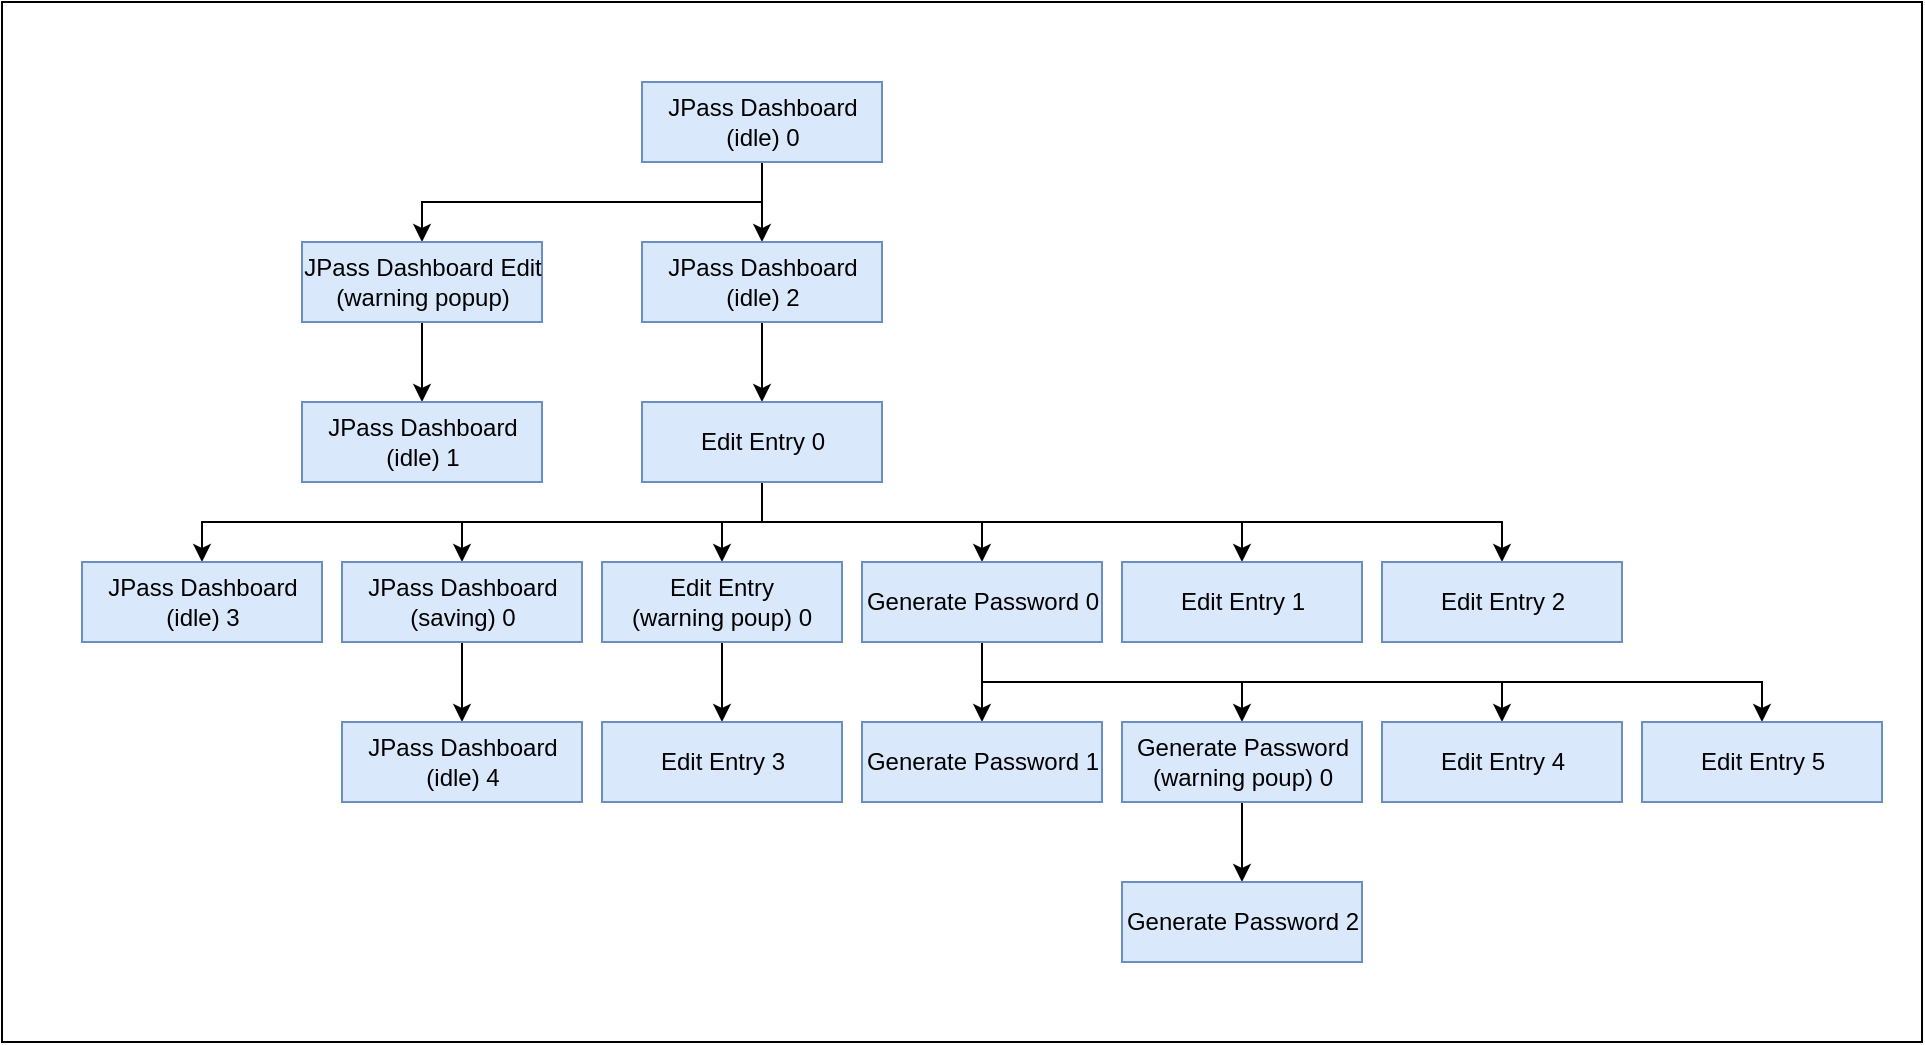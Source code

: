 <mxfile version="20.5.1" type="device"><diagram id="amqrW1gJ4K7w5JCBkm9t" name="Page-1"><mxGraphModel dx="1178" dy="641" grid="1" gridSize="10" guides="1" tooltips="1" connect="1" arrows="1" fold="1" page="1" pageScale="1" pageWidth="827" pageHeight="1169" math="0" shadow="0"><root><mxCell id="0"/><mxCell id="1" parent="0"/><mxCell id="Ei8CF15KurNhttZyVuuA-44" value="" style="rounded=0;whiteSpace=wrap;html=1;" vertex="1" parent="1"><mxGeometry x="40" width="960" height="520" as="geometry"/></mxCell><mxCell id="Ei8CF15KurNhttZyVuuA-7" style="edgeStyle=orthogonalEdgeStyle;rounded=0;orthogonalLoop=1;jettySize=auto;html=1;exitX=0.5;exitY=1;exitDx=0;exitDy=0;entryX=0.5;entryY=0;entryDx=0;entryDy=0;" edge="1" parent="1" source="QJUcf3hQXVjyApLe9Yys-1" target="Ei8CF15KurNhttZyVuuA-2"><mxGeometry relative="1" as="geometry"/></mxCell><mxCell id="Ei8CF15KurNhttZyVuuA-10" style="edgeStyle=orthogonalEdgeStyle;rounded=0;orthogonalLoop=1;jettySize=auto;html=1;exitX=0.5;exitY=1;exitDx=0;exitDy=0;entryX=0.5;entryY=0;entryDx=0;entryDy=0;" edge="1" parent="1" source="QJUcf3hQXVjyApLe9Yys-1" target="Ei8CF15KurNhttZyVuuA-8"><mxGeometry relative="1" as="geometry"/></mxCell><mxCell id="QJUcf3hQXVjyApLe9Yys-1" value="JPass Dashboard&lt;br&gt;(idle) 0" style="html=1;fillColor=#dae8fc;strokeColor=#6c8ebf;" parent="1" vertex="1"><mxGeometry x="360" y="40" width="120" height="40" as="geometry"/></mxCell><mxCell id="Ei8CF15KurNhttZyVuuA-6" style="edgeStyle=orthogonalEdgeStyle;rounded=0;orthogonalLoop=1;jettySize=auto;html=1;exitX=0.5;exitY=1;exitDx=0;exitDy=0;entryX=0.5;entryY=0;entryDx=0;entryDy=0;" edge="1" parent="1" source="Ei8CF15KurNhttZyVuuA-2" target="Ei8CF15KurNhttZyVuuA-3"><mxGeometry relative="1" as="geometry"/></mxCell><mxCell id="Ei8CF15KurNhttZyVuuA-2" value="JPass Dashboard Edit&lt;br&gt;(warning popup)" style="html=1;fillColor=#dae8fc;strokeColor=#6c8ebf;" vertex="1" parent="1"><mxGeometry x="190" y="120" width="120" height="40" as="geometry"/></mxCell><mxCell id="Ei8CF15KurNhttZyVuuA-3" value="JPass Dashboard&lt;br&gt;(idle) 1" style="html=1;fillColor=#dae8fc;strokeColor=#6c8ebf;" vertex="1" parent="1"><mxGeometry x="190" y="200" width="120" height="40" as="geometry"/></mxCell><mxCell id="Ei8CF15KurNhttZyVuuA-14" style="edgeStyle=orthogonalEdgeStyle;rounded=0;orthogonalLoop=1;jettySize=auto;html=1;exitX=0.5;exitY=1;exitDx=0;exitDy=0;entryX=0.5;entryY=0;entryDx=0;entryDy=0;" edge="1" parent="1" source="Ei8CF15KurNhttZyVuuA-8" target="Ei8CF15KurNhttZyVuuA-12"><mxGeometry relative="1" as="geometry"/></mxCell><mxCell id="Ei8CF15KurNhttZyVuuA-8" value="JPass Dashboard&lt;br&gt;(idle) 2" style="html=1;fillColor=#dae8fc;strokeColor=#6c8ebf;" vertex="1" parent="1"><mxGeometry x="360" y="120" width="120" height="40" as="geometry"/></mxCell><mxCell id="Ei8CF15KurNhttZyVuuA-18" style="edgeStyle=orthogonalEdgeStyle;rounded=0;orthogonalLoop=1;jettySize=auto;html=1;exitX=0.5;exitY=1;exitDx=0;exitDy=0;entryX=0.5;entryY=0;entryDx=0;entryDy=0;" edge="1" parent="1" source="Ei8CF15KurNhttZyVuuA-12" target="Ei8CF15KurNhttZyVuuA-16"><mxGeometry relative="1" as="geometry"/></mxCell><mxCell id="Ei8CF15KurNhttZyVuuA-22" style="edgeStyle=orthogonalEdgeStyle;rounded=0;orthogonalLoop=1;jettySize=auto;html=1;exitX=0.5;exitY=1;exitDx=0;exitDy=0;entryX=0.5;entryY=0;entryDx=0;entryDy=0;" edge="1" parent="1" source="Ei8CF15KurNhttZyVuuA-12" target="Ei8CF15KurNhttZyVuuA-15"><mxGeometry relative="1" as="geometry"/></mxCell><mxCell id="Ei8CF15KurNhttZyVuuA-23" style="edgeStyle=orthogonalEdgeStyle;rounded=0;orthogonalLoop=1;jettySize=auto;html=1;exitX=0.5;exitY=1;exitDx=0;exitDy=0;entryX=0.5;entryY=0;entryDx=0;entryDy=0;" edge="1" parent="1" source="Ei8CF15KurNhttZyVuuA-12" target="Ei8CF15KurNhttZyVuuA-19"><mxGeometry relative="1" as="geometry"/></mxCell><mxCell id="Ei8CF15KurNhttZyVuuA-24" style="edgeStyle=orthogonalEdgeStyle;rounded=0;orthogonalLoop=1;jettySize=auto;html=1;exitX=0.5;exitY=1;exitDx=0;exitDy=0;entryX=0.5;entryY=0;entryDx=0;entryDy=0;" edge="1" parent="1" source="Ei8CF15KurNhttZyVuuA-12" target="Ei8CF15KurNhttZyVuuA-21"><mxGeometry relative="1" as="geometry"/></mxCell><mxCell id="Ei8CF15KurNhttZyVuuA-26" style="edgeStyle=orthogonalEdgeStyle;rounded=0;orthogonalLoop=1;jettySize=auto;html=1;exitX=0.5;exitY=1;exitDx=0;exitDy=0;entryX=0.5;entryY=0;entryDx=0;entryDy=0;" edge="1" parent="1" source="Ei8CF15KurNhttZyVuuA-12" target="Ei8CF15KurNhttZyVuuA-25"><mxGeometry relative="1" as="geometry"/></mxCell><mxCell id="Ei8CF15KurNhttZyVuuA-28" style="edgeStyle=orthogonalEdgeStyle;rounded=0;orthogonalLoop=1;jettySize=auto;html=1;exitX=0.5;exitY=1;exitDx=0;exitDy=0;entryX=0.5;entryY=0;entryDx=0;entryDy=0;" edge="1" parent="1" source="Ei8CF15KurNhttZyVuuA-12" target="Ei8CF15KurNhttZyVuuA-27"><mxGeometry relative="1" as="geometry"/></mxCell><mxCell id="Ei8CF15KurNhttZyVuuA-12" value="Edit Entry 0" style="html=1;fillColor=#dae8fc;strokeColor=#6c8ebf;" vertex="1" parent="1"><mxGeometry x="360" y="200" width="120" height="40" as="geometry"/></mxCell><mxCell id="Ei8CF15KurNhttZyVuuA-15" value="JPass Dashboard&lt;br&gt;(idle) 3" style="html=1;fillColor=#dae8fc;strokeColor=#6c8ebf;" vertex="1" parent="1"><mxGeometry x="80" y="280" width="120" height="40" as="geometry"/></mxCell><mxCell id="Ei8CF15KurNhttZyVuuA-30" style="edgeStyle=orthogonalEdgeStyle;rounded=0;orthogonalLoop=1;jettySize=auto;html=1;exitX=0.5;exitY=1;exitDx=0;exitDy=0;entryX=0.5;entryY=0;entryDx=0;entryDy=0;" edge="1" parent="1" source="Ei8CF15KurNhttZyVuuA-16" target="Ei8CF15KurNhttZyVuuA-29"><mxGeometry relative="1" as="geometry"/></mxCell><mxCell id="Ei8CF15KurNhttZyVuuA-16" value="JPass Dashboard&lt;br&gt;(saving) 0" style="html=1;fillColor=#dae8fc;strokeColor=#6c8ebf;" vertex="1" parent="1"><mxGeometry x="210" y="280" width="120" height="40" as="geometry"/></mxCell><mxCell id="Ei8CF15KurNhttZyVuuA-32" style="edgeStyle=orthogonalEdgeStyle;rounded=0;orthogonalLoop=1;jettySize=auto;html=1;exitX=0.5;exitY=1;exitDx=0;exitDy=0;entryX=0.5;entryY=0;entryDx=0;entryDy=0;" edge="1" parent="1" source="Ei8CF15KurNhttZyVuuA-19" target="Ei8CF15KurNhttZyVuuA-31"><mxGeometry relative="1" as="geometry"/></mxCell><mxCell id="Ei8CF15KurNhttZyVuuA-19" value="Edit Entry&lt;br&gt;(warning poup) 0" style="html=1;fillColor=#dae8fc;strokeColor=#6c8ebf;whiteSpace=wrap;" vertex="1" parent="1"><mxGeometry x="340" y="280" width="120" height="40" as="geometry"/></mxCell><mxCell id="Ei8CF15KurNhttZyVuuA-21" value="Edit Entry 1" style="html=1;fillColor=#dae8fc;strokeColor=#6c8ebf;" vertex="1" parent="1"><mxGeometry x="600" y="280" width="120" height="40" as="geometry"/></mxCell><mxCell id="Ei8CF15KurNhttZyVuuA-25" value="Edit Entry 2" style="html=1;fillColor=#dae8fc;strokeColor=#6c8ebf;" vertex="1" parent="1"><mxGeometry x="730" y="280" width="120" height="40" as="geometry"/></mxCell><mxCell id="Ei8CF15KurNhttZyVuuA-35" style="edgeStyle=orthogonalEdgeStyle;rounded=0;orthogonalLoop=1;jettySize=auto;html=1;exitX=0.5;exitY=1;exitDx=0;exitDy=0;entryX=0.5;entryY=0;entryDx=0;entryDy=0;" edge="1" parent="1" source="Ei8CF15KurNhttZyVuuA-27" target="Ei8CF15KurNhttZyVuuA-33"><mxGeometry relative="1" as="geometry"/></mxCell><mxCell id="Ei8CF15KurNhttZyVuuA-36" style="edgeStyle=orthogonalEdgeStyle;rounded=0;orthogonalLoop=1;jettySize=auto;html=1;exitX=0.5;exitY=1;exitDx=0;exitDy=0;entryX=0.5;entryY=0;entryDx=0;entryDy=0;" edge="1" parent="1" source="Ei8CF15KurNhttZyVuuA-27" target="Ei8CF15KurNhttZyVuuA-34"><mxGeometry relative="1" as="geometry"/></mxCell><mxCell id="Ei8CF15KurNhttZyVuuA-40" style="edgeStyle=orthogonalEdgeStyle;rounded=0;orthogonalLoop=1;jettySize=auto;html=1;exitX=0.5;exitY=1;exitDx=0;exitDy=0;entryX=0.5;entryY=0;entryDx=0;entryDy=0;" edge="1" parent="1" source="Ei8CF15KurNhttZyVuuA-27" target="Ei8CF15KurNhttZyVuuA-39"><mxGeometry relative="1" as="geometry"/></mxCell><mxCell id="Ei8CF15KurNhttZyVuuA-42" style="edgeStyle=orthogonalEdgeStyle;rounded=0;orthogonalLoop=1;jettySize=auto;html=1;exitX=0.5;exitY=1;exitDx=0;exitDy=0;entryX=0.5;entryY=0;entryDx=0;entryDy=0;" edge="1" parent="1" source="Ei8CF15KurNhttZyVuuA-27" target="Ei8CF15KurNhttZyVuuA-41"><mxGeometry relative="1" as="geometry"/></mxCell><mxCell id="Ei8CF15KurNhttZyVuuA-27" value="Generate Password 0" style="html=1;fillColor=#dae8fc;strokeColor=#6c8ebf;" vertex="1" parent="1"><mxGeometry x="470" y="280" width="120" height="40" as="geometry"/></mxCell><mxCell id="Ei8CF15KurNhttZyVuuA-29" value="JPass Dashboard&lt;br&gt;(idle) 4" style="html=1;fillColor=#dae8fc;strokeColor=#6c8ebf;" vertex="1" parent="1"><mxGeometry x="210" y="360" width="120" height="40" as="geometry"/></mxCell><mxCell id="Ei8CF15KurNhttZyVuuA-31" value="Edit Entry 3" style="html=1;fillColor=#dae8fc;strokeColor=#6c8ebf;" vertex="1" parent="1"><mxGeometry x="340" y="360" width="120" height="40" as="geometry"/></mxCell><mxCell id="Ei8CF15KurNhttZyVuuA-33" value="Generate Password 1" style="html=1;fillColor=#dae8fc;strokeColor=#6c8ebf;" vertex="1" parent="1"><mxGeometry x="470" y="360" width="120" height="40" as="geometry"/></mxCell><mxCell id="Ei8CF15KurNhttZyVuuA-38" style="edgeStyle=orthogonalEdgeStyle;rounded=0;orthogonalLoop=1;jettySize=auto;html=1;exitX=0.5;exitY=1;exitDx=0;exitDy=0;entryX=0.5;entryY=0;entryDx=0;entryDy=0;" edge="1" parent="1" source="Ei8CF15KurNhttZyVuuA-34" target="Ei8CF15KurNhttZyVuuA-37"><mxGeometry relative="1" as="geometry"/></mxCell><mxCell id="Ei8CF15KurNhttZyVuuA-34" value="Generate Password&lt;br&gt;(warning poup) 0" style="html=1;fillColor=#dae8fc;strokeColor=#6c8ebf;" vertex="1" parent="1"><mxGeometry x="600" y="360" width="120" height="40" as="geometry"/></mxCell><mxCell id="Ei8CF15KurNhttZyVuuA-37" value="Generate Password 2" style="html=1;fillColor=#dae8fc;strokeColor=#6c8ebf;" vertex="1" parent="1"><mxGeometry x="600" y="440" width="120" height="40" as="geometry"/></mxCell><mxCell id="Ei8CF15KurNhttZyVuuA-39" value="Edit Entry 4" style="html=1;fillColor=#dae8fc;strokeColor=#6c8ebf;" vertex="1" parent="1"><mxGeometry x="730" y="360" width="120" height="40" as="geometry"/></mxCell><mxCell id="Ei8CF15KurNhttZyVuuA-41" value="Edit Entry 5" style="html=1;fillColor=#dae8fc;strokeColor=#6c8ebf;" vertex="1" parent="1"><mxGeometry x="860" y="360" width="120" height="40" as="geometry"/></mxCell></root></mxGraphModel></diagram></mxfile>